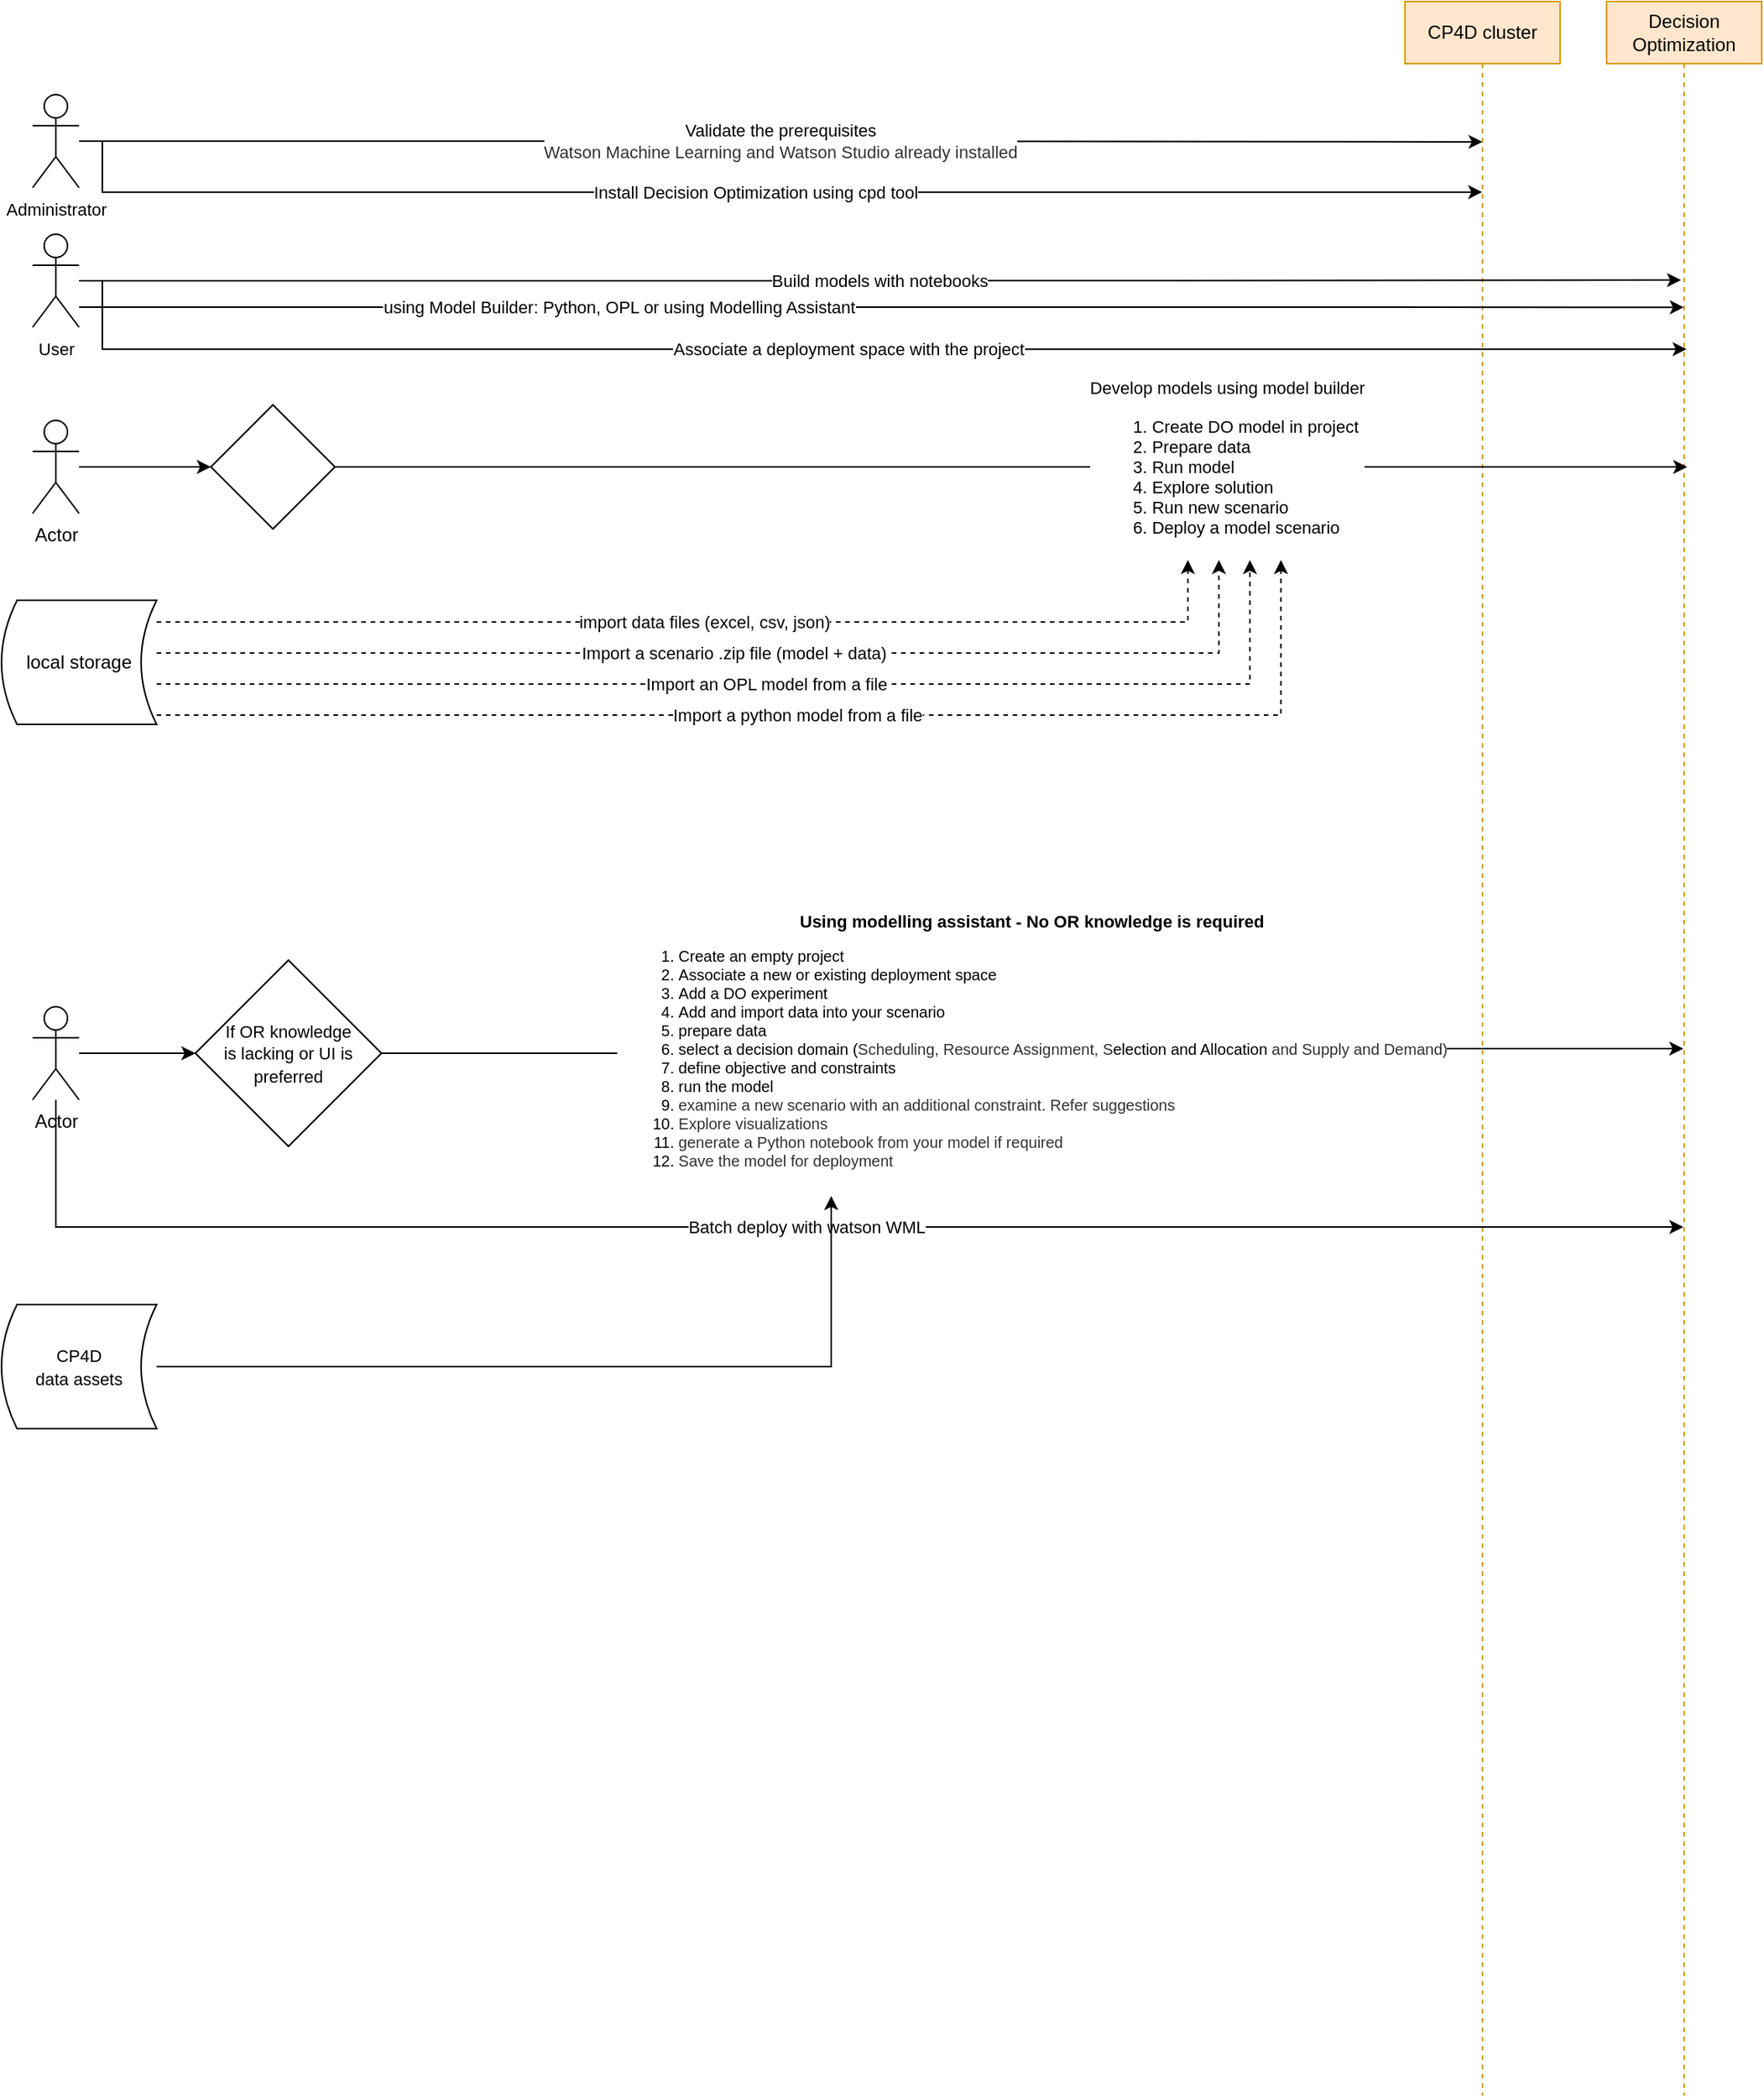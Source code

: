 <mxfile version="13.4.3" type="github">
  <diagram id="A9qVFweSYa7ZatIyQetM" name="Page-1">
    <mxGraphModel dx="359" dy="627" grid="1" gridSize="10" guides="1" tooltips="1" connect="1" arrows="1" fold="1" page="1" pageScale="1" pageWidth="850" pageHeight="1100" math="0" shadow="0">
      <root>
        <mxCell id="0" />
        <mxCell id="1" parent="0" />
        <mxCell id="YG3Tn6ta5WFFAVIdYNT1-1" value="Decision Optimization" style="shape=umlLifeline;perimeter=lifelinePerimeter;whiteSpace=wrap;html=1;container=1;collapsible=0;recursiveResize=0;outlineConnect=0;fillColor=#ffe6cc;strokeColor=#d79b00;" vertex="1" parent="1">
          <mxGeometry x="2350" y="40" width="100" height="1350" as="geometry" />
        </mxCell>
        <mxCell id="YG3Tn6ta5WFFAVIdYNT1-4" value="&lt;font style=&quot;font-size: 11px&quot;&gt;Validate the prerequisites&lt;br&gt;&lt;font style=&quot;font-size: 11px&quot;&gt;&lt;span style=&quot;margin: 0px ; padding: 0px ; border: 0px ; vertical-align: baseline ; color: rgb(50 , 50 , 50)&quot;&gt;&lt;span class=&quot;keyword&quot; style=&quot;margin: 0px ; padding: 0px ; border: 0px ; vertical-align: baseline&quot;&gt;Watson Machine Learning&lt;/span&gt;&lt;/span&gt;&lt;span style=&quot;color: rgb(50 , 50 , 50)&quot;&gt;&amp;nbsp;and&amp;nbsp;&lt;/span&gt;&lt;span style=&quot;margin: 0px ; padding: 0px ; border: 0px ; vertical-align: baseline ; color: rgb(50 , 50 , 50)&quot;&gt;Watson Studio&lt;/span&gt;&lt;span style=&quot;color: rgb(50 , 50 , 50)&quot;&gt;&amp;nbsp;already installed&lt;/span&gt;&lt;/font&gt;&lt;/font&gt;" style="edgeStyle=orthogonalEdgeStyle;rounded=0;orthogonalLoop=1;jettySize=auto;html=1;entryX=0.5;entryY=0.067;entryDx=0;entryDy=0;entryPerimeter=0;" edge="1" parent="1" source="YG3Tn6ta5WFFAVIdYNT1-2" target="YG3Tn6ta5WFFAVIdYNT1-3">
          <mxGeometry relative="1" as="geometry" />
        </mxCell>
        <mxCell id="YG3Tn6ta5WFFAVIdYNT1-6" value="Install Decision Optimization using cpd tool" style="edgeStyle=orthogonalEdgeStyle;rounded=0;orthogonalLoop=1;jettySize=auto;html=1;entryX=0.498;entryY=0.091;entryDx=0;entryDy=0;entryPerimeter=0;" edge="1" parent="1" source="YG3Tn6ta5WFFAVIdYNT1-2" target="YG3Tn6ta5WFFAVIdYNT1-3">
          <mxGeometry relative="1" as="geometry">
            <Array as="points">
              <mxPoint x="1380" y="130" />
              <mxPoint x="1380" y="163" />
            </Array>
          </mxGeometry>
        </mxCell>
        <mxCell id="YG3Tn6ta5WFFAVIdYNT1-2" value="&lt;font style=&quot;font-size: 11px&quot;&gt;Administrator&lt;/font&gt;" style="shape=umlActor;verticalLabelPosition=bottom;verticalAlign=top;html=1;outlineConnect=0;" vertex="1" parent="1">
          <mxGeometry x="1335" y="100" width="30" height="60" as="geometry" />
        </mxCell>
        <mxCell id="YG3Tn6ta5WFFAVIdYNT1-3" value="CP4D cluster" style="shape=umlLifeline;perimeter=lifelinePerimeter;whiteSpace=wrap;html=1;container=1;collapsible=0;recursiveResize=0;outlineConnect=0;fillColor=#ffe6cc;strokeColor=#d79b00;" vertex="1" parent="1">
          <mxGeometry x="2220" y="40" width="100" height="1350" as="geometry" />
        </mxCell>
        <mxCell id="YG3Tn6ta5WFFAVIdYNT1-7" value="Build models with notebooks" style="edgeStyle=orthogonalEdgeStyle;rounded=0;orthogonalLoop=1;jettySize=auto;html=1;entryX=0.48;entryY=0.133;entryDx=0;entryDy=0;entryPerimeter=0;" edge="1" parent="1" source="YG3Tn6ta5WFFAVIdYNT1-5" target="YG3Tn6ta5WFFAVIdYNT1-1">
          <mxGeometry relative="1" as="geometry" />
        </mxCell>
        <mxCell id="YG3Tn6ta5WFFAVIdYNT1-8" style="edgeStyle=orthogonalEdgeStyle;rounded=0;orthogonalLoop=1;jettySize=auto;html=1;entryX=0.498;entryY=0.146;entryDx=0;entryDy=0;entryPerimeter=0;" edge="1" parent="1" source="YG3Tn6ta5WFFAVIdYNT1-5" target="YG3Tn6ta5WFFAVIdYNT1-1">
          <mxGeometry relative="1" as="geometry">
            <Array as="points">
              <mxPoint x="1920" y="237" />
              <mxPoint x="1920" y="237" />
            </Array>
          </mxGeometry>
        </mxCell>
        <mxCell id="YG3Tn6ta5WFFAVIdYNT1-9" value="using Model Builder: Python, OPL or using Modelling Assistant" style="edgeLabel;html=1;align=center;verticalAlign=middle;resizable=0;points=[];" vertex="1" connectable="0" parent="YG3Tn6ta5WFFAVIdYNT1-8">
          <mxGeometry x="-0.327" relative="1" as="geometry">
            <mxPoint as="offset" />
          </mxGeometry>
        </mxCell>
        <mxCell id="YG3Tn6ta5WFFAVIdYNT1-10" value="Associate a deployment space with the project" style="edgeStyle=orthogonalEdgeStyle;rounded=0;orthogonalLoop=1;jettySize=auto;html=1;entryX=0.516;entryY=0.166;entryDx=0;entryDy=0;entryPerimeter=0;" edge="1" parent="1" source="YG3Tn6ta5WFFAVIdYNT1-5" target="YG3Tn6ta5WFFAVIdYNT1-1">
          <mxGeometry relative="1" as="geometry">
            <Array as="points">
              <mxPoint x="1380" y="220" />
              <mxPoint x="1380" y="264" />
            </Array>
          </mxGeometry>
        </mxCell>
        <mxCell id="YG3Tn6ta5WFFAVIdYNT1-5" value="&lt;font style=&quot;font-size: 11px&quot;&gt;User&lt;/font&gt;" style="shape=umlActor;verticalLabelPosition=bottom;verticalAlign=top;html=1;outlineConnect=0;" vertex="1" parent="1">
          <mxGeometry x="1335" y="190" width="30" height="60" as="geometry" />
        </mxCell>
        <mxCell id="YG3Tn6ta5WFFAVIdYNT1-12" value="Develop models using model builder&lt;br&gt;&lt;ol&gt;&lt;li style=&quot;text-align: left&quot;&gt;Create DO model in project&lt;/li&gt;&lt;li style=&quot;text-align: left&quot;&gt;Prepare data&lt;/li&gt;&lt;li style=&quot;text-align: left&quot;&gt;Run model&lt;/li&gt;&lt;li style=&quot;text-align: left&quot;&gt;Explore solution&lt;/li&gt;&lt;li style=&quot;text-align: left&quot;&gt;Run new scenario&lt;/li&gt;&lt;li style=&quot;text-align: left&quot;&gt;Deploy a model scenario&lt;/li&gt;&lt;/ol&gt;" style="edgeStyle=orthogonalEdgeStyle;rounded=0;orthogonalLoop=1;jettySize=auto;html=1;exitX=1;exitY=0.5;exitDx=0;exitDy=0;" edge="1" parent="1" source="YG3Tn6ta5WFFAVIdYNT1-23">
          <mxGeometry x="0.32" relative="1" as="geometry">
            <mxPoint x="1930" y="380" as="sourcePoint" />
            <mxPoint x="2402" y="340" as="targetPoint" />
            <Array as="points" />
            <mxPoint as="offset" />
          </mxGeometry>
        </mxCell>
        <mxCell id="YG3Tn6ta5WFFAVIdYNT1-24" style="edgeStyle=orthogonalEdgeStyle;rounded=0;orthogonalLoop=1;jettySize=auto;html=1;entryX=0;entryY=0.5;entryDx=0;entryDy=0;" edge="1" parent="1" source="YG3Tn6ta5WFFAVIdYNT1-11" target="YG3Tn6ta5WFFAVIdYNT1-23">
          <mxGeometry relative="1" as="geometry" />
        </mxCell>
        <mxCell id="YG3Tn6ta5WFFAVIdYNT1-11" value="Actor" style="shape=umlActor;verticalLabelPosition=bottom;verticalAlign=top;html=1;outlineConnect=0;" vertex="1" parent="1">
          <mxGeometry x="1335" y="310" width="30" height="60" as="geometry" />
        </mxCell>
        <mxCell id="YG3Tn6ta5WFFAVIdYNT1-14" value="import data files (excel, csv, json)" style="edgeStyle=orthogonalEdgeStyle;rounded=0;orthogonalLoop=1;jettySize=auto;html=1;dashed=1;" edge="1" parent="1" source="YG3Tn6ta5WFFAVIdYNT1-13">
          <mxGeometry relative="1" as="geometry">
            <mxPoint x="2080" y="400.0" as="targetPoint" />
            <Array as="points">
              <mxPoint x="2080" y="440" />
            </Array>
          </mxGeometry>
        </mxCell>
        <mxCell id="YG3Tn6ta5WFFAVIdYNT1-15" value="Import a scenario .zip file (model + data)" style="edgeStyle=orthogonalEdgeStyle;rounded=0;orthogonalLoop=1;jettySize=auto;html=1;dashed=1;" edge="1" parent="1" source="YG3Tn6ta5WFFAVIdYNT1-13">
          <mxGeometry relative="1" as="geometry">
            <mxPoint x="2100" y="400" as="targetPoint" />
            <Array as="points">
              <mxPoint x="2100" y="460" />
              <mxPoint x="2100" y="400" />
            </Array>
          </mxGeometry>
        </mxCell>
        <mxCell id="YG3Tn6ta5WFFAVIdYNT1-16" value="Import an OPL model from a file" style="edgeStyle=orthogonalEdgeStyle;rounded=0;orthogonalLoop=1;jettySize=auto;html=1;dashed=1;" edge="1" parent="1" source="YG3Tn6ta5WFFAVIdYNT1-13">
          <mxGeometry relative="1" as="geometry">
            <mxPoint x="2120" y="400" as="targetPoint" />
            <Array as="points">
              <mxPoint x="2120" y="480" />
              <mxPoint x="2120" y="400" />
            </Array>
          </mxGeometry>
        </mxCell>
        <mxCell id="YG3Tn6ta5WFFAVIdYNT1-17" value="Import a python model from a file" style="edgeStyle=orthogonalEdgeStyle;rounded=0;orthogonalLoop=1;jettySize=auto;html=1;dashed=1;" edge="1" parent="1" source="YG3Tn6ta5WFFAVIdYNT1-13">
          <mxGeometry relative="1" as="geometry">
            <mxPoint x="2140" y="400" as="targetPoint" />
            <Array as="points">
              <mxPoint x="1780" y="500" />
              <mxPoint x="2140" y="500" />
              <mxPoint x="2140" y="400" />
            </Array>
          </mxGeometry>
        </mxCell>
        <mxCell id="YG3Tn6ta5WFFAVIdYNT1-13" value="local storage" style="shape=dataStorage;whiteSpace=wrap;html=1;" vertex="1" parent="1">
          <mxGeometry x="1315" y="426" width="100" height="80" as="geometry" />
        </mxCell>
        <mxCell id="YG3Tn6ta5WFFAVIdYNT1-19" value="&lt;font&gt;&lt;font style=&quot;font-size: 11px&quot;&gt;&lt;b&gt;Using modelling assistant - No OR knowledge is required&lt;/b&gt;&lt;/font&gt;&lt;br&gt;&lt;/font&gt;&lt;ol style=&quot;font-size: 10px&quot;&gt;&lt;li style=&quot;text-align: left&quot;&gt;&lt;font style=&quot;font-size: 10px&quot;&gt;Create an empty project&lt;/font&gt;&lt;/li&gt;&lt;li style=&quot;text-align: left&quot;&gt;&lt;font style=&quot;font-size: 10px&quot;&gt;Associate a new or existing deployment space&lt;/font&gt;&lt;/li&gt;&lt;li style=&quot;text-align: left&quot;&gt;&lt;font style=&quot;font-size: 10px&quot;&gt;Add a DO experiment&lt;/font&gt;&lt;/li&gt;&lt;li style=&quot;text-align: left&quot;&gt;&lt;font style=&quot;font-size: 10px&quot;&gt;Add and import data into your scenario&lt;/font&gt;&lt;/li&gt;&lt;li style=&quot;text-align: left&quot;&gt;&lt;font style=&quot;font-size: 10px&quot;&gt;prepare data&lt;/font&gt;&lt;/li&gt;&lt;li style=&quot;text-align: left&quot;&gt;&lt;font style=&quot;font-size: 10px&quot;&gt;&lt;font style=&quot;font-size: 10px&quot;&gt;select a decision domain (&lt;span style=&quot;margin: 0px ; padding: 0px ; border: 0px ; vertical-align: baseline ; color: rgb(50 , 50 , 50) ; font-family: , &amp;#34;helvetica neue&amp;#34; , &amp;#34;arial&amp;#34; , sans-serif&quot;&gt;Scheduling&lt;/span&gt;&lt;span style=&quot;color: rgb(50 , 50 , 50) ; font-family: , &amp;#34;helvetica neue&amp;#34; , &amp;#34;arial&amp;#34; , sans-serif&quot;&gt;,&amp;nbsp;&lt;/span&gt;&lt;span style=&quot;margin: 0px ; padding: 0px ; border: 0px ; vertical-align: baseline ; color: rgb(50 , 50 , 50) ; font-family: , &amp;#34;helvetica neue&amp;#34; , &amp;#34;arial&amp;#34; , sans-serif&quot;&gt;Resource Assignment&lt;/span&gt;&lt;span style=&quot;color: rgb(50 , 50 , 50) ; font-family: , &amp;#34;helvetica neue&amp;#34; , &amp;#34;arial&amp;#34; , sans-serif&quot;&gt;,&amp;nbsp;&lt;/span&gt;&lt;span style=&quot;margin: 0px ; padding: 0px ; border: 0px ; vertical-align: baseline ; color: rgb(50 , 50 , 50) ; font-family: , &amp;#34;helvetica neue&amp;#34; , &amp;#34;arial&amp;#34; , sans-serif&quot;&gt;S&lt;/span&gt;&lt;/font&gt;election and Allocation&lt;span style=&quot;color: rgb(50 , 50 , 50)&quot;&gt;&amp;nbsp;and&amp;nbsp;&lt;/span&gt;&lt;span style=&quot;margin: 0px ; padding: 0px ; border: 0px ; vertical-align: baseline ; color: rgb(50 , 50 , 50)&quot;&gt;Supply and Demand)&lt;/span&gt;&lt;/font&gt;&lt;/li&gt;&lt;li style=&quot;text-align: left&quot;&gt;&lt;font style=&quot;font-size: 10px&quot;&gt;define objective and constraints&lt;/font&gt;&lt;/li&gt;&lt;li style=&quot;text-align: left&quot;&gt;&lt;font style=&quot;font-size: 10px&quot;&gt;run the model&lt;/font&gt;&lt;/li&gt;&lt;li style=&quot;text-align: left&quot;&gt;&lt;font style=&quot;font-size: 10px&quot;&gt;&lt;span style=&quot;margin: 0px ; padding: 0px ; border: 0px ; vertical-align: baseline ; color: rgb(50 , 50 , 50) ; font-family: , &amp;#34;helvetica neue&amp;#34; , &amp;#34;arial&amp;#34; , sans-serif&quot;&gt;&lt;font style=&quot;font-size: 10px&quot;&gt;examine a new scenario with an additional constraint. Refer suggestions&lt;/font&gt;&lt;/span&gt;&lt;br&gt;&lt;/font&gt;&lt;/li&gt;&lt;li style=&quot;text-align: left&quot;&gt;&lt;span style=&quot;margin: 0px ; padding: 0px ; border: 0px ; vertical-align: baseline ; color: rgb(50 , 50 , 50) ; font-family: , &amp;#34;helvetica neue&amp;#34; , &amp;#34;arial&amp;#34; , sans-serif&quot;&gt;&lt;font style=&quot;font-size: 10px&quot;&gt;Explore visualizations&lt;/font&gt;&lt;/span&gt;&lt;/li&gt;&lt;li style=&quot;text-align: left&quot;&gt;&lt;span style=&quot;margin: 0px ; padding: 0px ; border: 0px ; vertical-align: baseline ; color: rgb(50 , 50 , 50) ; font-family: , &amp;#34;helvetica neue&amp;#34; , &amp;#34;arial&amp;#34; , sans-serif&quot;&gt;&lt;font style=&quot;font-size: 10px&quot;&gt;generate a Python&amp;nbsp;&lt;span class=&quot;keyword&quot; style=&quot;margin: 0px ; padding: 0px ; border: 0px ; vertical-align: baseline ; font-family: , &amp;#34;helvetica neue&amp;#34; , &amp;#34;arial&amp;#34; , sans-serif&quot;&gt;notebook&lt;/span&gt;&lt;span style=&quot;font-family: , &amp;#34;helvetica neue&amp;#34; , &amp;#34;arial&amp;#34; , sans-serif&quot;&gt;&amp;nbsp;from your model&amp;nbsp;if required&lt;/span&gt;&lt;br&gt;&lt;/font&gt;&lt;/span&gt;&lt;/li&gt;&lt;li style=&quot;text-align: left&quot;&gt;&lt;span style=&quot;margin: 0px ; padding: 0px ; border: 0px ; vertical-align: baseline ; color: rgb(50 , 50 , 50)&quot;&gt;&lt;font style=&quot;font-size: 10px&quot;&gt;&lt;span style=&quot;font-family: , &amp;#34;helvetica neue&amp;#34; , &amp;#34;arial&amp;#34; , sans-serif&quot;&gt;Save the model for deployment&lt;/span&gt;&lt;/font&gt;&lt;/span&gt;&lt;/li&gt;&lt;/ol&gt;" style="edgeStyle=orthogonalEdgeStyle;rounded=0;orthogonalLoop=1;jettySize=auto;html=1;exitX=1;exitY=0.5;exitDx=0;exitDy=0;" edge="1" parent="1" source="YG3Tn6ta5WFFAVIdYNT1-25" target="YG3Tn6ta5WFFAVIdYNT1-1">
          <mxGeometry relative="1" as="geometry" />
        </mxCell>
        <mxCell id="YG3Tn6ta5WFFAVIdYNT1-22" value="Batch deploy with watson WML" style="edgeStyle=orthogonalEdgeStyle;rounded=0;orthogonalLoop=1;jettySize=auto;html=1;" edge="1" parent="1" source="YG3Tn6ta5WFFAVIdYNT1-18" target="YG3Tn6ta5WFFAVIdYNT1-1">
          <mxGeometry relative="1" as="geometry">
            <Array as="points">
              <mxPoint x="1350" y="830" />
            </Array>
          </mxGeometry>
        </mxCell>
        <mxCell id="YG3Tn6ta5WFFAVIdYNT1-26" style="edgeStyle=orthogonalEdgeStyle;rounded=0;orthogonalLoop=1;jettySize=auto;html=1;entryX=0;entryY=0.5;entryDx=0;entryDy=0;" edge="1" parent="1" source="YG3Tn6ta5WFFAVIdYNT1-18" target="YG3Tn6ta5WFFAVIdYNT1-25">
          <mxGeometry relative="1" as="geometry" />
        </mxCell>
        <mxCell id="YG3Tn6ta5WFFAVIdYNT1-18" value="Actor" style="shape=umlActor;verticalLabelPosition=bottom;verticalAlign=top;html=1;outlineConnect=0;" vertex="1" parent="1">
          <mxGeometry x="1335" y="688" width="30" height="60" as="geometry" />
        </mxCell>
        <mxCell id="YG3Tn6ta5WFFAVIdYNT1-21" style="edgeStyle=orthogonalEdgeStyle;rounded=0;orthogonalLoop=1;jettySize=auto;html=1;" edge="1" parent="1" source="YG3Tn6ta5WFFAVIdYNT1-20">
          <mxGeometry relative="1" as="geometry">
            <mxPoint x="1850" y="810" as="targetPoint" />
            <Array as="points">
              <mxPoint x="1850" y="920" />
              <mxPoint x="1850" y="810" />
            </Array>
          </mxGeometry>
        </mxCell>
        <mxCell id="YG3Tn6ta5WFFAVIdYNT1-20" value="&lt;font style=&quot;font-size: 11px&quot;&gt;CP4D &lt;br&gt;data assets&lt;/font&gt;" style="shape=dataStorage;whiteSpace=wrap;html=1;" vertex="1" parent="1">
          <mxGeometry x="1315" y="880" width="100" height="80" as="geometry" />
        </mxCell>
        <mxCell id="YG3Tn6ta5WFFAVIdYNT1-23" value="" style="rhombus;whiteSpace=wrap;html=1;" vertex="1" parent="1">
          <mxGeometry x="1450" y="300" width="80" height="80" as="geometry" />
        </mxCell>
        <mxCell id="YG3Tn6ta5WFFAVIdYNT1-25" value="&lt;font style=&quot;font-size: 11px&quot;&gt;If OR knowledge &lt;br&gt;is lacking or UI is &lt;br&gt;preferred&lt;/font&gt;" style="rhombus;whiteSpace=wrap;html=1;" vertex="1" parent="1">
          <mxGeometry x="1440" y="658" width="120" height="120" as="geometry" />
        </mxCell>
      </root>
    </mxGraphModel>
  </diagram>
</mxfile>
